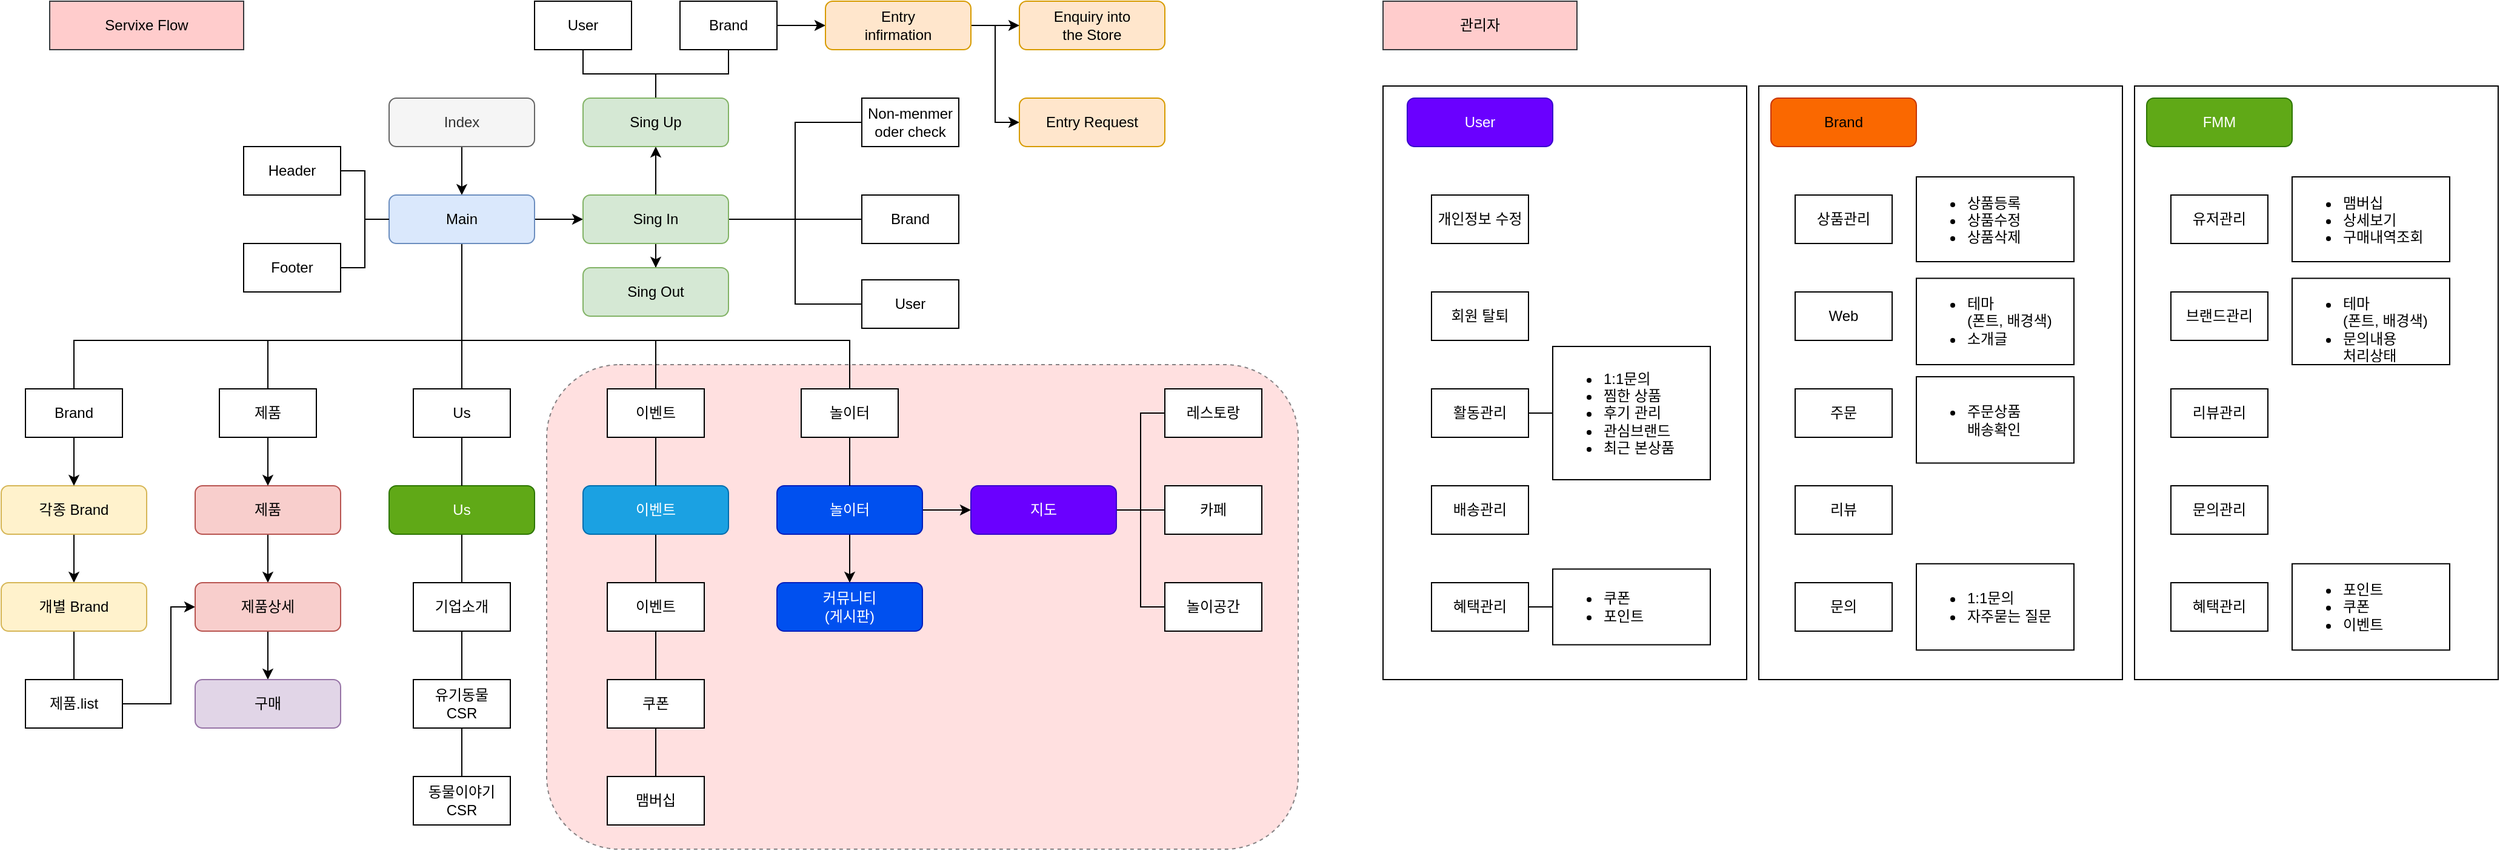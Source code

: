 <mxfile version="20.2.3" type="device"><diagram id="duD9qTHuybwzJBvPu7cJ" name="페이지-1"><mxGraphModel dx="1237" dy="752" grid="1" gridSize="10" guides="1" tooltips="1" connect="1" arrows="1" fold="1" page="1" pageScale="1" pageWidth="827" pageHeight="1169" math="0" shadow="0"><root><mxCell id="0"/><mxCell id="1" parent="0"/><mxCell id="j5XR7Iv-doTEr0SLHJL8-132" value="" style="rounded=1;whiteSpace=wrap;html=1;fillStyle=auto;strokeColor=#36393d;fillColor=#ffcccc;dashed=1;opacity=60;" vertex="1" parent="1"><mxGeometry x="450" y="340" width="620" height="400" as="geometry"/></mxCell><mxCell id="j5XR7Iv-doTEr0SLHJL8-131" value="" style="rounded=0;whiteSpace=wrap;html=1;fillStyle=auto;strokeColor=default;fillColor=none;" vertex="1" parent="1"><mxGeometry x="1760" y="110" width="300" height="490" as="geometry"/></mxCell><mxCell id="j5XR7Iv-doTEr0SLHJL8-120" value="" style="rounded=0;whiteSpace=wrap;html=1;fillStyle=auto;strokeColor=default;fillColor=none;" vertex="1" parent="1"><mxGeometry x="1450" y="110" width="300" height="490" as="geometry"/></mxCell><mxCell id="j5XR7Iv-doTEr0SLHJL8-113" value="" style="rounded=0;whiteSpace=wrap;html=1;fillStyle=auto;strokeColor=default;fillColor=none;" vertex="1" parent="1"><mxGeometry x="1140" y="110" width="300" height="490" as="geometry"/></mxCell><mxCell id="j5XR7Iv-doTEr0SLHJL8-46" style="edgeStyle=orthogonalEdgeStyle;rounded=0;orthogonalLoop=1;jettySize=auto;html=1;entryX=0.5;entryY=0;entryDx=0;entryDy=0;" edge="1" parent="1" source="j5XR7Iv-doTEr0SLHJL8-1" target="j5XR7Iv-doTEr0SLHJL8-3"><mxGeometry relative="1" as="geometry"/></mxCell><mxCell id="j5XR7Iv-doTEr0SLHJL8-1" value="Index" style="rounded=1;whiteSpace=wrap;html=1;fillColor=#f5f5f5;fontColor=#333333;strokeColor=#666666;" vertex="1" parent="1"><mxGeometry x="320" y="120" width="120" height="40" as="geometry"/></mxCell><mxCell id="j5XR7Iv-doTEr0SLHJL8-47" style="edgeStyle=orthogonalEdgeStyle;rounded=0;orthogonalLoop=1;jettySize=auto;html=1;entryX=0.5;entryY=0;entryDx=0;entryDy=0;endArrow=none;endFill=0;" edge="1" parent="1" source="j5XR7Iv-doTEr0SLHJL8-3" target="j5XR7Iv-doTEr0SLHJL8-28"><mxGeometry relative="1" as="geometry"/></mxCell><mxCell id="j5XR7Iv-doTEr0SLHJL8-50" style="edgeStyle=orthogonalEdgeStyle;rounded=0;orthogonalLoop=1;jettySize=auto;html=1;entryX=0.5;entryY=0;entryDx=0;entryDy=0;endArrow=none;endFill=0;" edge="1" parent="1" source="j5XR7Iv-doTEr0SLHJL8-3" target="j5XR7Iv-doTEr0SLHJL8-27"><mxGeometry relative="1" as="geometry"><Array as="points"><mxPoint x="380" y="320"/><mxPoint x="220" y="320"/></Array></mxGeometry></mxCell><mxCell id="j5XR7Iv-doTEr0SLHJL8-51" style="edgeStyle=orthogonalEdgeStyle;rounded=0;orthogonalLoop=1;jettySize=auto;html=1;entryX=0.5;entryY=0;entryDx=0;entryDy=0;endArrow=none;endFill=0;" edge="1" parent="1" source="j5XR7Iv-doTEr0SLHJL8-3" target="j5XR7Iv-doTEr0SLHJL8-26"><mxGeometry relative="1" as="geometry"><Array as="points"><mxPoint x="380" y="320"/><mxPoint x="60" y="320"/></Array></mxGeometry></mxCell><mxCell id="j5XR7Iv-doTEr0SLHJL8-52" style="edgeStyle=orthogonalEdgeStyle;rounded=0;orthogonalLoop=1;jettySize=auto;html=1;entryX=0.5;entryY=0;entryDx=0;entryDy=0;endArrow=none;endFill=0;" edge="1" parent="1" source="j5XR7Iv-doTEr0SLHJL8-3" target="j5XR7Iv-doTEr0SLHJL8-29"><mxGeometry relative="1" as="geometry"><Array as="points"><mxPoint x="380" y="320"/><mxPoint x="540" y="320"/></Array></mxGeometry></mxCell><mxCell id="j5XR7Iv-doTEr0SLHJL8-54" style="edgeStyle=orthogonalEdgeStyle;rounded=0;orthogonalLoop=1;jettySize=auto;html=1;entryX=0.5;entryY=0;entryDx=0;entryDy=0;endArrow=none;endFill=0;" edge="1" parent="1" source="j5XR7Iv-doTEr0SLHJL8-3" target="j5XR7Iv-doTEr0SLHJL8-30"><mxGeometry relative="1" as="geometry"><Array as="points"><mxPoint x="380" y="320"/><mxPoint x="700" y="320"/></Array></mxGeometry></mxCell><mxCell id="j5XR7Iv-doTEr0SLHJL8-55" style="edgeStyle=orthogonalEdgeStyle;rounded=0;orthogonalLoop=1;jettySize=auto;html=1;entryX=0;entryY=0.5;entryDx=0;entryDy=0;" edge="1" parent="1" source="j5XR7Iv-doTEr0SLHJL8-3" target="j5XR7Iv-doTEr0SLHJL8-6"><mxGeometry relative="1" as="geometry"/></mxCell><mxCell id="j5XR7Iv-doTEr0SLHJL8-3" value="Main" style="rounded=1;whiteSpace=wrap;html=1;fillColor=#dae8fc;strokeColor=#6c8ebf;" vertex="1" parent="1"><mxGeometry x="320" y="200" width="120" height="40" as="geometry"/></mxCell><mxCell id="j5XR7Iv-doTEr0SLHJL8-48" style="edgeStyle=orthogonalEdgeStyle;rounded=0;orthogonalLoop=1;jettySize=auto;html=1;endArrow=none;endFill=0;" edge="1" parent="1" source="j5XR7Iv-doTEr0SLHJL8-4" target="j5XR7Iv-doTEr0SLHJL8-3"><mxGeometry relative="1" as="geometry"/></mxCell><mxCell id="j5XR7Iv-doTEr0SLHJL8-4" value="Header" style="rounded=0;whiteSpace=wrap;html=1;" vertex="1" parent="1"><mxGeometry x="200" y="160" width="80" height="40" as="geometry"/></mxCell><mxCell id="j5XR7Iv-doTEr0SLHJL8-49" style="edgeStyle=orthogonalEdgeStyle;rounded=0;orthogonalLoop=1;jettySize=auto;html=1;entryX=0;entryY=0.5;entryDx=0;entryDy=0;endArrow=none;endFill=0;" edge="1" parent="1" source="j5XR7Iv-doTEr0SLHJL8-5" target="j5XR7Iv-doTEr0SLHJL8-3"><mxGeometry relative="1" as="geometry"/></mxCell><mxCell id="j5XR7Iv-doTEr0SLHJL8-5" value="Footer" style="rounded=0;whiteSpace=wrap;html=1;" vertex="1" parent="1"><mxGeometry x="200" y="240" width="80" height="40" as="geometry"/></mxCell><mxCell id="j5XR7Iv-doTEr0SLHJL8-56" style="edgeStyle=orthogonalEdgeStyle;rounded=0;orthogonalLoop=1;jettySize=auto;html=1;" edge="1" parent="1" source="j5XR7Iv-doTEr0SLHJL8-6" target="j5XR7Iv-doTEr0SLHJL8-8"><mxGeometry relative="1" as="geometry"/></mxCell><mxCell id="j5XR7Iv-doTEr0SLHJL8-58" style="edgeStyle=orthogonalEdgeStyle;rounded=0;orthogonalLoop=1;jettySize=auto;html=1;entryX=0.5;entryY=1;entryDx=0;entryDy=0;" edge="1" parent="1" source="j5XR7Iv-doTEr0SLHJL8-6" target="j5XR7Iv-doTEr0SLHJL8-9"><mxGeometry relative="1" as="geometry"/></mxCell><mxCell id="j5XR7Iv-doTEr0SLHJL8-59" style="edgeStyle=orthogonalEdgeStyle;rounded=0;orthogonalLoop=1;jettySize=auto;html=1;entryX=0;entryY=0.5;entryDx=0;entryDy=0;endArrow=none;endFill=0;" edge="1" parent="1" source="j5XR7Iv-doTEr0SLHJL8-6" target="j5XR7Iv-doTEr0SLHJL8-12"><mxGeometry relative="1" as="geometry"/></mxCell><mxCell id="j5XR7Iv-doTEr0SLHJL8-60" style="edgeStyle=orthogonalEdgeStyle;rounded=0;orthogonalLoop=1;jettySize=auto;html=1;entryX=0;entryY=0.5;entryDx=0;entryDy=0;endArrow=none;endFill=0;" edge="1" parent="1" source="j5XR7Iv-doTEr0SLHJL8-6" target="j5XR7Iv-doTEr0SLHJL8-11"><mxGeometry relative="1" as="geometry"/></mxCell><mxCell id="j5XR7Iv-doTEr0SLHJL8-61" style="edgeStyle=orthogonalEdgeStyle;rounded=0;orthogonalLoop=1;jettySize=auto;html=1;entryX=0;entryY=0.5;entryDx=0;entryDy=0;endArrow=none;endFill=0;" edge="1" parent="1" source="j5XR7Iv-doTEr0SLHJL8-6" target="j5XR7Iv-doTEr0SLHJL8-13"><mxGeometry relative="1" as="geometry"/></mxCell><mxCell id="j5XR7Iv-doTEr0SLHJL8-6" value="Sing In" style="rounded=1;whiteSpace=wrap;html=1;fillColor=#d5e8d4;strokeColor=#82b366;" vertex="1" parent="1"><mxGeometry x="480" y="200" width="120" height="40" as="geometry"/></mxCell><mxCell id="j5XR7Iv-doTEr0SLHJL8-8" value="Sing Out" style="rounded=1;whiteSpace=wrap;html=1;fillColor=#d5e8d4;strokeColor=#82b366;" vertex="1" parent="1"><mxGeometry x="480" y="260" width="120" height="40" as="geometry"/></mxCell><mxCell id="j5XR7Iv-doTEr0SLHJL8-62" style="edgeStyle=orthogonalEdgeStyle;rounded=0;orthogonalLoop=1;jettySize=auto;html=1;entryX=0.5;entryY=1;entryDx=0;entryDy=0;endArrow=none;endFill=0;" edge="1" parent="1" source="j5XR7Iv-doTEr0SLHJL8-9" target="j5XR7Iv-doTEr0SLHJL8-14"><mxGeometry relative="1" as="geometry"/></mxCell><mxCell id="j5XR7Iv-doTEr0SLHJL8-63" style="edgeStyle=orthogonalEdgeStyle;rounded=0;orthogonalLoop=1;jettySize=auto;html=1;entryX=0.5;entryY=1;entryDx=0;entryDy=0;endArrow=none;endFill=0;" edge="1" parent="1" source="j5XR7Iv-doTEr0SLHJL8-9" target="j5XR7Iv-doTEr0SLHJL8-15"><mxGeometry relative="1" as="geometry"/></mxCell><mxCell id="j5XR7Iv-doTEr0SLHJL8-9" value="Sing Up" style="rounded=1;whiteSpace=wrap;html=1;fillColor=#d5e8d4;strokeColor=#82b366;" vertex="1" parent="1"><mxGeometry x="480" y="120" width="120" height="40" as="geometry"/></mxCell><mxCell id="j5XR7Iv-doTEr0SLHJL8-11" value="User" style="rounded=0;whiteSpace=wrap;html=1;" vertex="1" parent="1"><mxGeometry x="710" y="270" width="80" height="40" as="geometry"/></mxCell><mxCell id="j5XR7Iv-doTEr0SLHJL8-12" value="Brand" style="rounded=0;whiteSpace=wrap;html=1;" vertex="1" parent="1"><mxGeometry x="710" y="200" width="80" height="40" as="geometry"/></mxCell><mxCell id="j5XR7Iv-doTEr0SLHJL8-13" value="Non-menmer&lt;br&gt;oder check" style="rounded=0;whiteSpace=wrap;html=1;" vertex="1" parent="1"><mxGeometry x="710" y="120" width="80" height="40" as="geometry"/></mxCell><mxCell id="j5XR7Iv-doTEr0SLHJL8-14" value="User" style="rounded=0;whiteSpace=wrap;html=1;" vertex="1" parent="1"><mxGeometry x="440" y="40" width="80" height="40" as="geometry"/></mxCell><mxCell id="j5XR7Iv-doTEr0SLHJL8-64" style="edgeStyle=orthogonalEdgeStyle;rounded=0;orthogonalLoop=1;jettySize=auto;html=1;" edge="1" parent="1" source="j5XR7Iv-doTEr0SLHJL8-15" target="j5XR7Iv-doTEr0SLHJL8-17"><mxGeometry relative="1" as="geometry"/></mxCell><mxCell id="j5XR7Iv-doTEr0SLHJL8-15" value="Brand" style="rounded=0;whiteSpace=wrap;html=1;" vertex="1" parent="1"><mxGeometry x="560" y="40" width="80" height="40" as="geometry"/></mxCell><mxCell id="j5XR7Iv-doTEr0SLHJL8-16" value="Enquiry into&lt;br&gt;the Store" style="rounded=1;whiteSpace=wrap;html=1;fillColor=#ffe6cc;strokeColor=#d79b00;" vertex="1" parent="1"><mxGeometry x="840" y="40" width="120" height="40" as="geometry"/></mxCell><mxCell id="j5XR7Iv-doTEr0SLHJL8-65" style="edgeStyle=orthogonalEdgeStyle;rounded=0;orthogonalLoop=1;jettySize=auto;html=1;" edge="1" parent="1" source="j5XR7Iv-doTEr0SLHJL8-17" target="j5XR7Iv-doTEr0SLHJL8-16"><mxGeometry relative="1" as="geometry"/></mxCell><mxCell id="j5XR7Iv-doTEr0SLHJL8-66" style="edgeStyle=orthogonalEdgeStyle;rounded=0;orthogonalLoop=1;jettySize=auto;html=1;entryX=0;entryY=0.5;entryDx=0;entryDy=0;" edge="1" parent="1" source="j5XR7Iv-doTEr0SLHJL8-17" target="j5XR7Iv-doTEr0SLHJL8-18"><mxGeometry relative="1" as="geometry"/></mxCell><mxCell id="j5XR7Iv-doTEr0SLHJL8-17" value="Entry&lt;br&gt;infirmation" style="rounded=1;whiteSpace=wrap;html=1;fillColor=#ffe6cc;strokeColor=#d79b00;" vertex="1" parent="1"><mxGeometry x="680" y="40" width="120" height="40" as="geometry"/></mxCell><mxCell id="j5XR7Iv-doTEr0SLHJL8-18" value="Entry Request" style="rounded=1;whiteSpace=wrap;html=1;fillColor=#ffe6cc;strokeColor=#d79b00;" vertex="1" parent="1"><mxGeometry x="840" y="120" width="120" height="40" as="geometry"/></mxCell><mxCell id="j5XR7Iv-doTEr0SLHJL8-68" style="edgeStyle=orthogonalEdgeStyle;rounded=0;orthogonalLoop=1;jettySize=auto;html=1;entryX=0.5;entryY=0;entryDx=0;entryDy=0;" edge="1" parent="1" source="j5XR7Iv-doTEr0SLHJL8-19" target="j5XR7Iv-doTEr0SLHJL8-25"><mxGeometry relative="1" as="geometry"/></mxCell><mxCell id="j5XR7Iv-doTEr0SLHJL8-19" value="각종 Brand" style="rounded=1;whiteSpace=wrap;html=1;fillColor=#fff2cc;strokeColor=#d6b656;" vertex="1" parent="1"><mxGeometry y="440" width="120" height="40" as="geometry"/></mxCell><mxCell id="j5XR7Iv-doTEr0SLHJL8-72" style="edgeStyle=orthogonalEdgeStyle;rounded=0;orthogonalLoop=1;jettySize=auto;html=1;entryX=0.5;entryY=0;entryDx=0;entryDy=0;" edge="1" parent="1" source="j5XR7Iv-doTEr0SLHJL8-21" target="j5XR7Iv-doTEr0SLHJL8-33"><mxGeometry relative="1" as="geometry"/></mxCell><mxCell id="j5XR7Iv-doTEr0SLHJL8-21" value="제품" style="rounded=1;whiteSpace=wrap;html=1;fillColor=#f8cecc;strokeColor=#b85450;" vertex="1" parent="1"><mxGeometry x="160" y="440" width="120" height="40" as="geometry"/></mxCell><mxCell id="j5XR7Iv-doTEr0SLHJL8-79" style="edgeStyle=orthogonalEdgeStyle;rounded=0;orthogonalLoop=1;jettySize=auto;html=1;entryX=0.5;entryY=0;entryDx=0;entryDy=0;endArrow=none;endFill=0;" edge="1" parent="1" source="j5XR7Iv-doTEr0SLHJL8-22" target="j5XR7Iv-doTEr0SLHJL8-38"><mxGeometry relative="1" as="geometry"/></mxCell><mxCell id="j5XR7Iv-doTEr0SLHJL8-22" value="이벤트" style="rounded=1;whiteSpace=wrap;html=1;fillColor=#1ba1e2;fontColor=#ffffff;strokeColor=#006EAF;" vertex="1" parent="1"><mxGeometry x="480" y="440" width="120" height="40" as="geometry"/></mxCell><mxCell id="j5XR7Iv-doTEr0SLHJL8-75" style="edgeStyle=orthogonalEdgeStyle;rounded=0;orthogonalLoop=1;jettySize=auto;html=1;entryX=0.5;entryY=0;entryDx=0;entryDy=0;endArrow=none;endFill=0;" edge="1" parent="1" source="j5XR7Iv-doTEr0SLHJL8-23" target="j5XR7Iv-doTEr0SLHJL8-35"><mxGeometry relative="1" as="geometry"/></mxCell><mxCell id="j5XR7Iv-doTEr0SLHJL8-23" value="Us" style="rounded=1;whiteSpace=wrap;html=1;fillColor=#60a917;fontColor=#ffffff;strokeColor=#2D7600;" vertex="1" parent="1"><mxGeometry x="320" y="440" width="120" height="40" as="geometry"/></mxCell><mxCell id="j5XR7Iv-doTEr0SLHJL8-83" style="edgeStyle=orthogonalEdgeStyle;rounded=0;orthogonalLoop=1;jettySize=auto;html=1;entryX=0.5;entryY=0;entryDx=0;entryDy=0;" edge="1" parent="1" source="j5XR7Iv-doTEr0SLHJL8-24" target="j5XR7Iv-doTEr0SLHJL8-41"><mxGeometry relative="1" as="geometry"/></mxCell><mxCell id="j5XR7Iv-doTEr0SLHJL8-84" style="edgeStyle=orthogonalEdgeStyle;rounded=0;orthogonalLoop=1;jettySize=auto;html=1;entryX=0;entryY=0.5;entryDx=0;entryDy=0;" edge="1" parent="1" source="j5XR7Iv-doTEr0SLHJL8-24" target="j5XR7Iv-doTEr0SLHJL8-42"><mxGeometry relative="1" as="geometry"/></mxCell><mxCell id="j5XR7Iv-doTEr0SLHJL8-24" value="놀이터" style="rounded=1;whiteSpace=wrap;html=1;fillColor=#0050ef;fontColor=#ffffff;strokeColor=#001DBC;" vertex="1" parent="1"><mxGeometry x="640" y="440" width="120" height="40" as="geometry"/></mxCell><mxCell id="j5XR7Iv-doTEr0SLHJL8-69" style="edgeStyle=orthogonalEdgeStyle;rounded=0;orthogonalLoop=1;jettySize=auto;html=1;entryX=0.5;entryY=0;entryDx=0;entryDy=0;endArrow=none;endFill=0;" edge="1" parent="1" source="j5XR7Iv-doTEr0SLHJL8-25" target="j5XR7Iv-doTEr0SLHJL8-32"><mxGeometry relative="1" as="geometry"/></mxCell><mxCell id="j5XR7Iv-doTEr0SLHJL8-25" value="개별 Brand" style="rounded=1;whiteSpace=wrap;html=1;fillColor=#fff2cc;strokeColor=#d6b656;" vertex="1" parent="1"><mxGeometry y="520" width="120" height="40" as="geometry"/></mxCell><mxCell id="j5XR7Iv-doTEr0SLHJL8-67" style="edgeStyle=orthogonalEdgeStyle;rounded=0;orthogonalLoop=1;jettySize=auto;html=1;entryX=0.5;entryY=0;entryDx=0;entryDy=0;endArrow=classic;endFill=1;" edge="1" parent="1" source="j5XR7Iv-doTEr0SLHJL8-26" target="j5XR7Iv-doTEr0SLHJL8-19"><mxGeometry relative="1" as="geometry"/></mxCell><mxCell id="j5XR7Iv-doTEr0SLHJL8-26" value="Brand" style="rounded=0;whiteSpace=wrap;html=1;" vertex="1" parent="1"><mxGeometry x="20" y="360" width="80" height="40" as="geometry"/></mxCell><mxCell id="j5XR7Iv-doTEr0SLHJL8-71" style="edgeStyle=orthogonalEdgeStyle;rounded=0;orthogonalLoop=1;jettySize=auto;html=1;entryX=0.5;entryY=0;entryDx=0;entryDy=0;endArrow=classic;endFill=1;" edge="1" parent="1" source="j5XR7Iv-doTEr0SLHJL8-27" target="j5XR7Iv-doTEr0SLHJL8-21"><mxGeometry relative="1" as="geometry"/></mxCell><mxCell id="j5XR7Iv-doTEr0SLHJL8-27" value="제품" style="rounded=0;whiteSpace=wrap;html=1;" vertex="1" parent="1"><mxGeometry x="180" y="360" width="80" height="40" as="geometry"/></mxCell><mxCell id="j5XR7Iv-doTEr0SLHJL8-74" style="edgeStyle=orthogonalEdgeStyle;rounded=0;orthogonalLoop=1;jettySize=auto;html=1;entryX=0.5;entryY=0;entryDx=0;entryDy=0;endArrow=none;endFill=0;" edge="1" parent="1" source="j5XR7Iv-doTEr0SLHJL8-28" target="j5XR7Iv-doTEr0SLHJL8-23"><mxGeometry relative="1" as="geometry"/></mxCell><mxCell id="j5XR7Iv-doTEr0SLHJL8-28" value="Us" style="rounded=0;whiteSpace=wrap;html=1;" vertex="1" parent="1"><mxGeometry x="340" y="360" width="80" height="40" as="geometry"/></mxCell><mxCell id="j5XR7Iv-doTEr0SLHJL8-78" style="edgeStyle=orthogonalEdgeStyle;rounded=0;orthogonalLoop=1;jettySize=auto;html=1;entryX=0.5;entryY=0;entryDx=0;entryDy=0;endArrow=none;endFill=0;" edge="1" parent="1" source="j5XR7Iv-doTEr0SLHJL8-29" target="j5XR7Iv-doTEr0SLHJL8-22"><mxGeometry relative="1" as="geometry"/></mxCell><mxCell id="j5XR7Iv-doTEr0SLHJL8-29" value="이벤트" style="rounded=0;whiteSpace=wrap;html=1;" vertex="1" parent="1"><mxGeometry x="500" y="360" width="80" height="40" as="geometry"/></mxCell><mxCell id="j5XR7Iv-doTEr0SLHJL8-82" style="edgeStyle=orthogonalEdgeStyle;rounded=0;orthogonalLoop=1;jettySize=auto;html=1;entryX=0.5;entryY=0;entryDx=0;entryDy=0;endArrow=none;endFill=0;" edge="1" parent="1" source="j5XR7Iv-doTEr0SLHJL8-30" target="j5XR7Iv-doTEr0SLHJL8-24"><mxGeometry relative="1" as="geometry"/></mxCell><mxCell id="j5XR7Iv-doTEr0SLHJL8-30" value="놀이터" style="rounded=0;whiteSpace=wrap;html=1;" vertex="1" parent="1"><mxGeometry x="660" y="360" width="80" height="40" as="geometry"/></mxCell><mxCell id="j5XR7Iv-doTEr0SLHJL8-70" style="edgeStyle=orthogonalEdgeStyle;rounded=0;orthogonalLoop=1;jettySize=auto;html=1;entryX=0;entryY=0.5;entryDx=0;entryDy=0;" edge="1" parent="1" source="j5XR7Iv-doTEr0SLHJL8-32" target="j5XR7Iv-doTEr0SLHJL8-33"><mxGeometry relative="1" as="geometry"><Array as="points"><mxPoint x="140" y="620"/><mxPoint x="140" y="540"/></Array></mxGeometry></mxCell><mxCell id="j5XR7Iv-doTEr0SLHJL8-32" value="제품.list" style="rounded=0;whiteSpace=wrap;html=1;" vertex="1" parent="1"><mxGeometry x="20" y="600" width="80" height="40" as="geometry"/></mxCell><mxCell id="j5XR7Iv-doTEr0SLHJL8-73" style="edgeStyle=orthogonalEdgeStyle;rounded=0;orthogonalLoop=1;jettySize=auto;html=1;entryX=0.5;entryY=0;entryDx=0;entryDy=0;" edge="1" parent="1" source="j5XR7Iv-doTEr0SLHJL8-33" target="j5XR7Iv-doTEr0SLHJL8-34"><mxGeometry relative="1" as="geometry"/></mxCell><mxCell id="j5XR7Iv-doTEr0SLHJL8-33" value="제품상세" style="rounded=1;whiteSpace=wrap;html=1;fillColor=#f8cecc;strokeColor=#b85450;" vertex="1" parent="1"><mxGeometry x="160" y="520" width="120" height="40" as="geometry"/></mxCell><mxCell id="j5XR7Iv-doTEr0SLHJL8-34" value="구매" style="rounded=1;whiteSpace=wrap;html=1;fillColor=#e1d5e7;strokeColor=#9673a6;" vertex="1" parent="1"><mxGeometry x="160" y="600" width="120" height="40" as="geometry"/></mxCell><mxCell id="j5XR7Iv-doTEr0SLHJL8-76" style="edgeStyle=orthogonalEdgeStyle;rounded=0;orthogonalLoop=1;jettySize=auto;html=1;entryX=0.5;entryY=0;entryDx=0;entryDy=0;endArrow=none;endFill=0;" edge="1" parent="1" source="j5XR7Iv-doTEr0SLHJL8-35" target="j5XR7Iv-doTEr0SLHJL8-36"><mxGeometry relative="1" as="geometry"/></mxCell><mxCell id="j5XR7Iv-doTEr0SLHJL8-35" value="기업소개" style="rounded=0;whiteSpace=wrap;html=1;" vertex="1" parent="1"><mxGeometry x="340" y="520" width="80" height="40" as="geometry"/></mxCell><mxCell id="j5XR7Iv-doTEr0SLHJL8-77" style="edgeStyle=orthogonalEdgeStyle;rounded=0;orthogonalLoop=1;jettySize=auto;html=1;entryX=0.5;entryY=0;entryDx=0;entryDy=0;endArrow=none;endFill=0;" edge="1" parent="1" source="j5XR7Iv-doTEr0SLHJL8-36" target="j5XR7Iv-doTEr0SLHJL8-37"><mxGeometry relative="1" as="geometry"/></mxCell><mxCell id="j5XR7Iv-doTEr0SLHJL8-36" value="유기동물&lt;br&gt;CSR" style="rounded=0;whiteSpace=wrap;html=1;" vertex="1" parent="1"><mxGeometry x="340" y="600" width="80" height="40" as="geometry"/></mxCell><mxCell id="j5XR7Iv-doTEr0SLHJL8-37" value="동물이야기&lt;br&gt;CSR" style="rounded=0;whiteSpace=wrap;html=1;" vertex="1" parent="1"><mxGeometry x="340" y="680" width="80" height="40" as="geometry"/></mxCell><mxCell id="j5XR7Iv-doTEr0SLHJL8-80" style="edgeStyle=orthogonalEdgeStyle;rounded=0;orthogonalLoop=1;jettySize=auto;html=1;entryX=0.5;entryY=0;entryDx=0;entryDy=0;endArrow=none;endFill=0;" edge="1" parent="1" source="j5XR7Iv-doTEr0SLHJL8-38" target="j5XR7Iv-doTEr0SLHJL8-39"><mxGeometry relative="1" as="geometry"/></mxCell><mxCell id="j5XR7Iv-doTEr0SLHJL8-38" value="이벤트" style="rounded=0;whiteSpace=wrap;html=1;" vertex="1" parent="1"><mxGeometry x="500" y="520" width="80" height="40" as="geometry"/></mxCell><mxCell id="j5XR7Iv-doTEr0SLHJL8-81" style="edgeStyle=orthogonalEdgeStyle;rounded=0;orthogonalLoop=1;jettySize=auto;html=1;entryX=0.5;entryY=0;entryDx=0;entryDy=0;endArrow=none;endFill=0;" edge="1" parent="1" source="j5XR7Iv-doTEr0SLHJL8-39" target="j5XR7Iv-doTEr0SLHJL8-40"><mxGeometry relative="1" as="geometry"/></mxCell><mxCell id="j5XR7Iv-doTEr0SLHJL8-39" value="쿠폰" style="rounded=0;whiteSpace=wrap;html=1;" vertex="1" parent="1"><mxGeometry x="500" y="600" width="80" height="40" as="geometry"/></mxCell><mxCell id="j5XR7Iv-doTEr0SLHJL8-40" value="맴버십" style="rounded=0;whiteSpace=wrap;html=1;" vertex="1" parent="1"><mxGeometry x="500" y="680" width="80" height="40" as="geometry"/></mxCell><mxCell id="j5XR7Iv-doTEr0SLHJL8-41" value="커뮤니티&lt;br&gt;(게시판)" style="rounded=1;whiteSpace=wrap;html=1;fillColor=#0050ef;fontColor=#ffffff;strokeColor=#001DBC;" vertex="1" parent="1"><mxGeometry x="640" y="520" width="120" height="40" as="geometry"/></mxCell><mxCell id="j5XR7Iv-doTEr0SLHJL8-85" style="edgeStyle=orthogonalEdgeStyle;rounded=0;orthogonalLoop=1;jettySize=auto;html=1;endArrow=none;endFill=0;" edge="1" parent="1" source="j5XR7Iv-doTEr0SLHJL8-42" target="j5XR7Iv-doTEr0SLHJL8-44"><mxGeometry relative="1" as="geometry"/></mxCell><mxCell id="j5XR7Iv-doTEr0SLHJL8-86" style="edgeStyle=orthogonalEdgeStyle;rounded=0;orthogonalLoop=1;jettySize=auto;html=1;entryX=0;entryY=0.5;entryDx=0;entryDy=0;endArrow=none;endFill=0;" edge="1" parent="1" source="j5XR7Iv-doTEr0SLHJL8-42" target="j5XR7Iv-doTEr0SLHJL8-43"><mxGeometry relative="1" as="geometry"/></mxCell><mxCell id="j5XR7Iv-doTEr0SLHJL8-87" style="edgeStyle=orthogonalEdgeStyle;rounded=0;orthogonalLoop=1;jettySize=auto;html=1;entryX=0;entryY=0.5;entryDx=0;entryDy=0;endArrow=none;endFill=0;" edge="1" parent="1" source="j5XR7Iv-doTEr0SLHJL8-42" target="j5XR7Iv-doTEr0SLHJL8-45"><mxGeometry relative="1" as="geometry"/></mxCell><mxCell id="j5XR7Iv-doTEr0SLHJL8-42" value="지도" style="rounded=1;whiteSpace=wrap;html=1;fillColor=#6a00ff;fontColor=#ffffff;strokeColor=#3700CC;" vertex="1" parent="1"><mxGeometry x="800" y="440" width="120" height="40" as="geometry"/></mxCell><mxCell id="j5XR7Iv-doTEr0SLHJL8-43" value="레스토랑" style="rounded=0;whiteSpace=wrap;html=1;" vertex="1" parent="1"><mxGeometry x="960" y="360" width="80" height="40" as="geometry"/></mxCell><mxCell id="j5XR7Iv-doTEr0SLHJL8-44" value="카페" style="rounded=0;whiteSpace=wrap;html=1;" vertex="1" parent="1"><mxGeometry x="960" y="440" width="80" height="40" as="geometry"/></mxCell><mxCell id="j5XR7Iv-doTEr0SLHJL8-45" value="놀이공간" style="rounded=0;whiteSpace=wrap;html=1;" vertex="1" parent="1"><mxGeometry x="960" y="520" width="80" height="40" as="geometry"/></mxCell><mxCell id="j5XR7Iv-doTEr0SLHJL8-91" value="Servixe Flow" style="text;html=1;strokeColor=#36393d;fillColor=#ffcccc;align=center;verticalAlign=middle;whiteSpace=wrap;rounded=0;fillStyle=auto;" vertex="1" parent="1"><mxGeometry x="40" y="40" width="160" height="40" as="geometry"/></mxCell><mxCell id="j5XR7Iv-doTEr0SLHJL8-94" value="관리자" style="text;html=1;strokeColor=#36393d;fillColor=#ffcccc;align=center;verticalAlign=middle;whiteSpace=wrap;rounded=0;fillStyle=auto;" vertex="1" parent="1"><mxGeometry x="1140" y="40" width="160" height="40" as="geometry"/></mxCell><mxCell id="j5XR7Iv-doTEr0SLHJL8-95" value="User" style="rounded=1;whiteSpace=wrap;html=1;fillColor=#6a00ff;fontColor=#ffffff;strokeColor=#3700CC;" vertex="1" parent="1"><mxGeometry x="1160" y="120" width="120" height="40" as="geometry"/></mxCell><mxCell id="j5XR7Iv-doTEr0SLHJL8-96" value="개인정보 수정" style="rounded=0;whiteSpace=wrap;html=1;" vertex="1" parent="1"><mxGeometry x="1180" y="200" width="80" height="40" as="geometry"/></mxCell><mxCell id="j5XR7Iv-doTEr0SLHJL8-97" value="회원 탈퇴" style="rounded=0;whiteSpace=wrap;html=1;" vertex="1" parent="1"><mxGeometry x="1180" y="280" width="80" height="40" as="geometry"/></mxCell><mxCell id="j5XR7Iv-doTEr0SLHJL8-115" style="edgeStyle=orthogonalEdgeStyle;rounded=0;orthogonalLoop=1;jettySize=auto;html=1;endArrow=none;endFill=0;" edge="1" parent="1" source="j5XR7Iv-doTEr0SLHJL8-98" target="j5XR7Iv-doTEr0SLHJL8-102"><mxGeometry relative="1" as="geometry"/></mxCell><mxCell id="j5XR7Iv-doTEr0SLHJL8-98" value="혜택관리" style="rounded=0;whiteSpace=wrap;html=1;" vertex="1" parent="1"><mxGeometry x="1180" y="520" width="80" height="40" as="geometry"/></mxCell><mxCell id="j5XR7Iv-doTEr0SLHJL8-114" style="edgeStyle=orthogonalEdgeStyle;rounded=0;orthogonalLoop=1;jettySize=auto;html=1;endArrow=none;endFill=0;" edge="1" parent="1" source="j5XR7Iv-doTEr0SLHJL8-99" target="j5XR7Iv-doTEr0SLHJL8-101"><mxGeometry relative="1" as="geometry"/></mxCell><mxCell id="j5XR7Iv-doTEr0SLHJL8-99" value="활동관리" style="rounded=0;whiteSpace=wrap;html=1;" vertex="1" parent="1"><mxGeometry x="1180" y="360" width="80" height="40" as="geometry"/></mxCell><mxCell id="j5XR7Iv-doTEr0SLHJL8-100" value="배송관리" style="rounded=0;whiteSpace=wrap;html=1;" vertex="1" parent="1"><mxGeometry x="1180" y="440" width="80" height="40" as="geometry"/></mxCell><mxCell id="j5XR7Iv-doTEr0SLHJL8-101" value="&lt;ul&gt;&lt;li&gt;1:1문의&lt;/li&gt;&lt;li&gt;찜한 상품&lt;/li&gt;&lt;li&gt;후기 관리&lt;/li&gt;&lt;li&gt;관심브랜드&lt;/li&gt;&lt;li&gt;최근 본상품&lt;/li&gt;&lt;/ul&gt;" style="text;strokeColor=default;fillColor=none;html=1;whiteSpace=wrap;verticalAlign=middle;overflow=hidden;rounded=0;fillStyle=auto;" vertex="1" parent="1"><mxGeometry x="1280" y="325" width="130" height="110" as="geometry"/></mxCell><mxCell id="j5XR7Iv-doTEr0SLHJL8-102" value="&lt;ul&gt;&lt;li&gt;쿠폰&lt;/li&gt;&lt;li&gt;포인트&lt;/li&gt;&lt;/ul&gt;" style="text;strokeColor=default;fillColor=none;html=1;whiteSpace=wrap;verticalAlign=middle;overflow=hidden;rounded=0;fillStyle=auto;" vertex="1" parent="1"><mxGeometry x="1280" y="508.75" width="130" height="62.5" as="geometry"/></mxCell><mxCell id="j5XR7Iv-doTEr0SLHJL8-104" value="Brand" style="rounded=1;whiteSpace=wrap;html=1;fillColor=#fa6800;strokeColor=#C73500;fontColor=#000000;" vertex="1" parent="1"><mxGeometry x="1460" y="120" width="120" height="40" as="geometry"/></mxCell><mxCell id="j5XR7Iv-doTEr0SLHJL8-105" value="상품관리" style="rounded=0;whiteSpace=wrap;html=1;" vertex="1" parent="1"><mxGeometry x="1480" y="200" width="80" height="40" as="geometry"/></mxCell><mxCell id="j5XR7Iv-doTEr0SLHJL8-106" value="Web" style="rounded=0;whiteSpace=wrap;html=1;" vertex="1" parent="1"><mxGeometry x="1480" y="280" width="80" height="40" as="geometry"/></mxCell><mxCell id="j5XR7Iv-doTEr0SLHJL8-107" value="문의" style="rounded=0;whiteSpace=wrap;html=1;" vertex="1" parent="1"><mxGeometry x="1480" y="520" width="80" height="40" as="geometry"/></mxCell><mxCell id="j5XR7Iv-doTEr0SLHJL8-108" value="주문" style="rounded=0;whiteSpace=wrap;html=1;" vertex="1" parent="1"><mxGeometry x="1480" y="360" width="80" height="40" as="geometry"/></mxCell><mxCell id="j5XR7Iv-doTEr0SLHJL8-109" value="리뷰" style="rounded=0;whiteSpace=wrap;html=1;" vertex="1" parent="1"><mxGeometry x="1480" y="440" width="80" height="40" as="geometry"/></mxCell><mxCell id="j5XR7Iv-doTEr0SLHJL8-110" value="&lt;ul&gt;&lt;li&gt;상품등록&lt;/li&gt;&lt;li&gt;상품수정&lt;/li&gt;&lt;li&gt;상품삭제&lt;/li&gt;&lt;/ul&gt;" style="text;strokeColor=default;fillColor=none;html=1;whiteSpace=wrap;verticalAlign=middle;overflow=hidden;rounded=0;fillStyle=auto;" vertex="1" parent="1"><mxGeometry x="1580" y="185" width="130" height="70" as="geometry"/></mxCell><mxCell id="j5XR7Iv-doTEr0SLHJL8-111" value="&lt;ul&gt;&lt;li&gt;테마&lt;br&gt;(폰트, 배경색)&lt;/li&gt;&lt;li&gt;소개글&lt;/li&gt;&lt;/ul&gt;" style="text;strokeColor=default;fillColor=none;html=1;whiteSpace=wrap;verticalAlign=middle;overflow=hidden;rounded=0;fillStyle=auto;" vertex="1" parent="1"><mxGeometry x="1580" y="268.75" width="130" height="71.25" as="geometry"/></mxCell><mxCell id="j5XR7Iv-doTEr0SLHJL8-117" value="&lt;ul&gt;&lt;li&gt;주문상품&lt;br&gt;배송확인&lt;/li&gt;&lt;/ul&gt;" style="text;strokeColor=default;fillColor=none;html=1;whiteSpace=wrap;verticalAlign=middle;overflow=hidden;rounded=0;fillStyle=auto;" vertex="1" parent="1"><mxGeometry x="1580" y="350" width="130" height="71.25" as="geometry"/></mxCell><mxCell id="j5XR7Iv-doTEr0SLHJL8-119" value="&lt;ul&gt;&lt;li&gt;1:1문의&lt;/li&gt;&lt;li&gt;자주묻는 질문&lt;/li&gt;&lt;/ul&gt;" style="text;strokeColor=default;fillColor=none;html=1;whiteSpace=wrap;verticalAlign=middle;overflow=hidden;rounded=0;fillStyle=auto;" vertex="1" parent="1"><mxGeometry x="1580" y="504.38" width="130" height="71.25" as="geometry"/></mxCell><mxCell id="j5XR7Iv-doTEr0SLHJL8-121" value="FMM" style="rounded=1;whiteSpace=wrap;html=1;fillColor=#60a917;fontColor=#ffffff;strokeColor=#2D7600;" vertex="1" parent="1"><mxGeometry x="1770" y="120" width="120" height="40" as="geometry"/></mxCell><mxCell id="j5XR7Iv-doTEr0SLHJL8-122" value="유저관리" style="rounded=0;whiteSpace=wrap;html=1;" vertex="1" parent="1"><mxGeometry x="1790" y="200" width="80" height="40" as="geometry"/></mxCell><mxCell id="j5XR7Iv-doTEr0SLHJL8-123" value="브랜드관리" style="rounded=0;whiteSpace=wrap;html=1;" vertex="1" parent="1"><mxGeometry x="1790" y="280" width="80" height="40" as="geometry"/></mxCell><mxCell id="j5XR7Iv-doTEr0SLHJL8-124" value="리뷰관리" style="rounded=0;whiteSpace=wrap;html=1;" vertex="1" parent="1"><mxGeometry x="1790" y="360" width="80" height="40" as="geometry"/></mxCell><mxCell id="j5XR7Iv-doTEr0SLHJL8-125" value="혜택관리" style="rounded=0;whiteSpace=wrap;html=1;" vertex="1" parent="1"><mxGeometry x="1790" y="520.01" width="80" height="40" as="geometry"/></mxCell><mxCell id="j5XR7Iv-doTEr0SLHJL8-126" value="문의관리" style="rounded=0;whiteSpace=wrap;html=1;" vertex="1" parent="1"><mxGeometry x="1790" y="440" width="80" height="40" as="geometry"/></mxCell><mxCell id="j5XR7Iv-doTEr0SLHJL8-127" value="&lt;ul&gt;&lt;li&gt;맴버십&lt;/li&gt;&lt;li&gt;상세보기&lt;/li&gt;&lt;li&gt;구매내역조회&lt;/li&gt;&lt;/ul&gt;" style="text;strokeColor=default;fillColor=none;html=1;whiteSpace=wrap;verticalAlign=middle;overflow=hidden;rounded=0;fillStyle=auto;" vertex="1" parent="1"><mxGeometry x="1890" y="185" width="130" height="70" as="geometry"/></mxCell><mxCell id="j5XR7Iv-doTEr0SLHJL8-128" value="&lt;ul&gt;&lt;li&gt;테마&lt;br&gt;(폰트, 배경색)&lt;/li&gt;&lt;li&gt;문의내용 &lt;br&gt;처리상태&lt;/li&gt;&lt;li&gt;&lt;br&gt;&lt;/li&gt;&lt;/ul&gt;" style="text;strokeColor=default;fillColor=none;html=1;whiteSpace=wrap;verticalAlign=middle;overflow=hidden;rounded=0;fillStyle=auto;" vertex="1" parent="1"><mxGeometry x="1890" y="268.75" width="130" height="71.25" as="geometry"/></mxCell><mxCell id="j5XR7Iv-doTEr0SLHJL8-129" value="&lt;ul&gt;&lt;li&gt;포인트&lt;/li&gt;&lt;li&gt;쿠폰&lt;/li&gt;&lt;li&gt;이벤트&lt;/li&gt;&lt;/ul&gt;" style="text;strokeColor=default;fillColor=none;html=1;whiteSpace=wrap;verticalAlign=middle;overflow=hidden;rounded=0;fillStyle=auto;" vertex="1" parent="1"><mxGeometry x="1890" y="504.38" width="130" height="71.25" as="geometry"/></mxCell></root></mxGraphModel></diagram></mxfile>